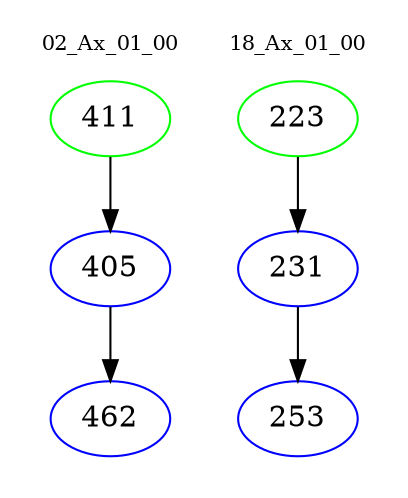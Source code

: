digraph{
subgraph cluster_0 {
color = white
label = "02_Ax_01_00";
fontsize=10;
T0_411 [label="411", color="green"]
T0_411 -> T0_405 [color="black"]
T0_405 [label="405", color="blue"]
T0_405 -> T0_462 [color="black"]
T0_462 [label="462", color="blue"]
}
subgraph cluster_1 {
color = white
label = "18_Ax_01_00";
fontsize=10;
T1_223 [label="223", color="green"]
T1_223 -> T1_231 [color="black"]
T1_231 [label="231", color="blue"]
T1_231 -> T1_253 [color="black"]
T1_253 [label="253", color="blue"]
}
}
